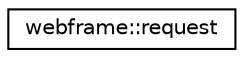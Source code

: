 digraph "Graphical Class Hierarchy"
{
 // LATEX_PDF_SIZE
  edge [fontname="Helvetica",fontsize="10",labelfontname="Helvetica",labelfontsize="10"];
  node [fontname="Helvetica",fontsize="10",shape=record];
  rankdir="LR";
  Node0 [label="webframe::request",height=0.2,width=0.4,color="black", fillcolor="white", style="filled",URL="$d1/dfa/classwebframe_1_1request.html",tooltip="Type of the request."];
}
